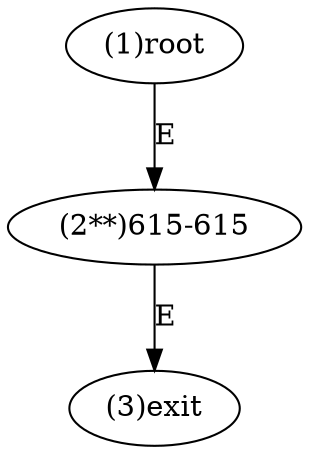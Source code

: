 digraph "" { 
1[ label="(1)root"];
2[ label="(2**)615-615"];
3[ label="(3)exit"];
1->2[ label="E"];
2->3[ label="E"];
}